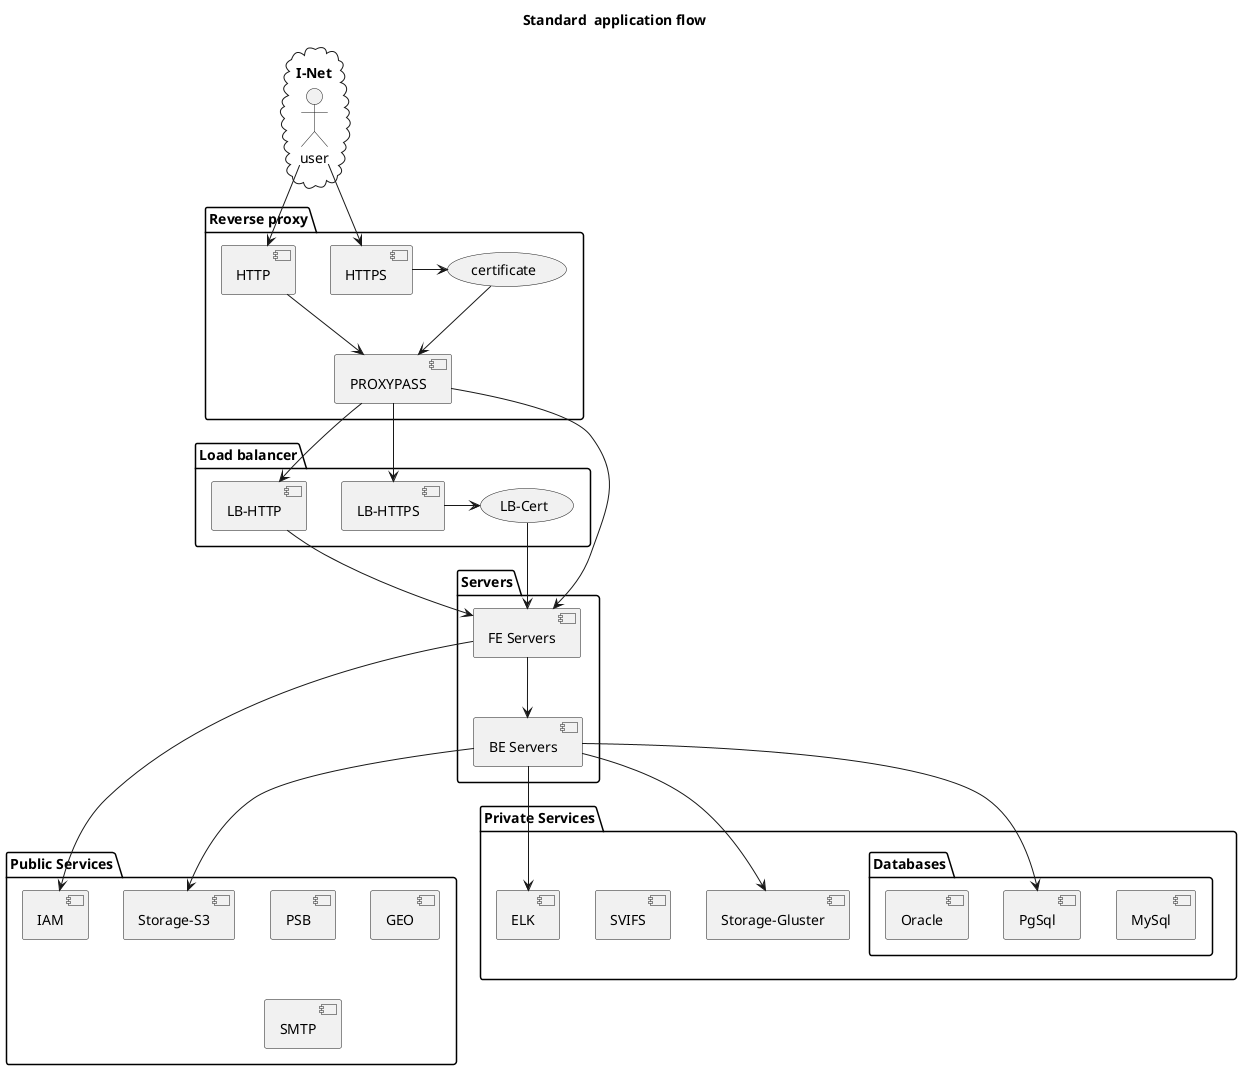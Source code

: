 @startuml
title: Standard  application flow
top to bottom direction

cloud I-Net {
   actor user
}

package "Reverse proxy" {
  [HTTP]
  [HTTPS] -> (certificate)
  certificate --> [PROXYPASS]
  [HTTP] --> [PROXYPASS]
  [PROXYPASS]
}

package "Load balancer" {
  [LB-HTTP]
  [LB-HTTPS] -> (LB-Cert)
}

package "Servers" {
  [FE Servers] -->   [BE Servers]
  } 

package "Public Services" {
    [IAM]
    [PSB]
    [GEO]
    [SMTP]
    [Storage-S3]
}

package "Private Services" {
    [Storage-Gluster]
    [SVIFS]
    [ELK]
    package "Databases" {
        [MySql]
        [PgSql]
        [Oracle]
    }
}

user --> [HTTP]
user --> [HTTPS]
[PROXYPASS] -->[FE Servers]
[PROXYPASS] -->[LB-HTTP]
[PROXYPASS] -->[LB-HTTPS]
[LB-HTTP] -->[FE Servers]
[LB-Cert] -->[FE Servers]


[FE Servers] --> [IAM]
[BE Servers] --> [PgSql]
[BE Servers] --> [Storage-Gluster]
[BE Servers] --> [Storage-S3]
[BE Servers] --> [ELK]

@enduml
